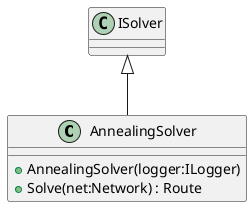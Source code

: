 @startuml
class AnnealingSolver {
    + AnnealingSolver(logger:ILogger)
    + Solve(net:Network) : Route
}
ISolver <|-- AnnealingSolver
@enduml
